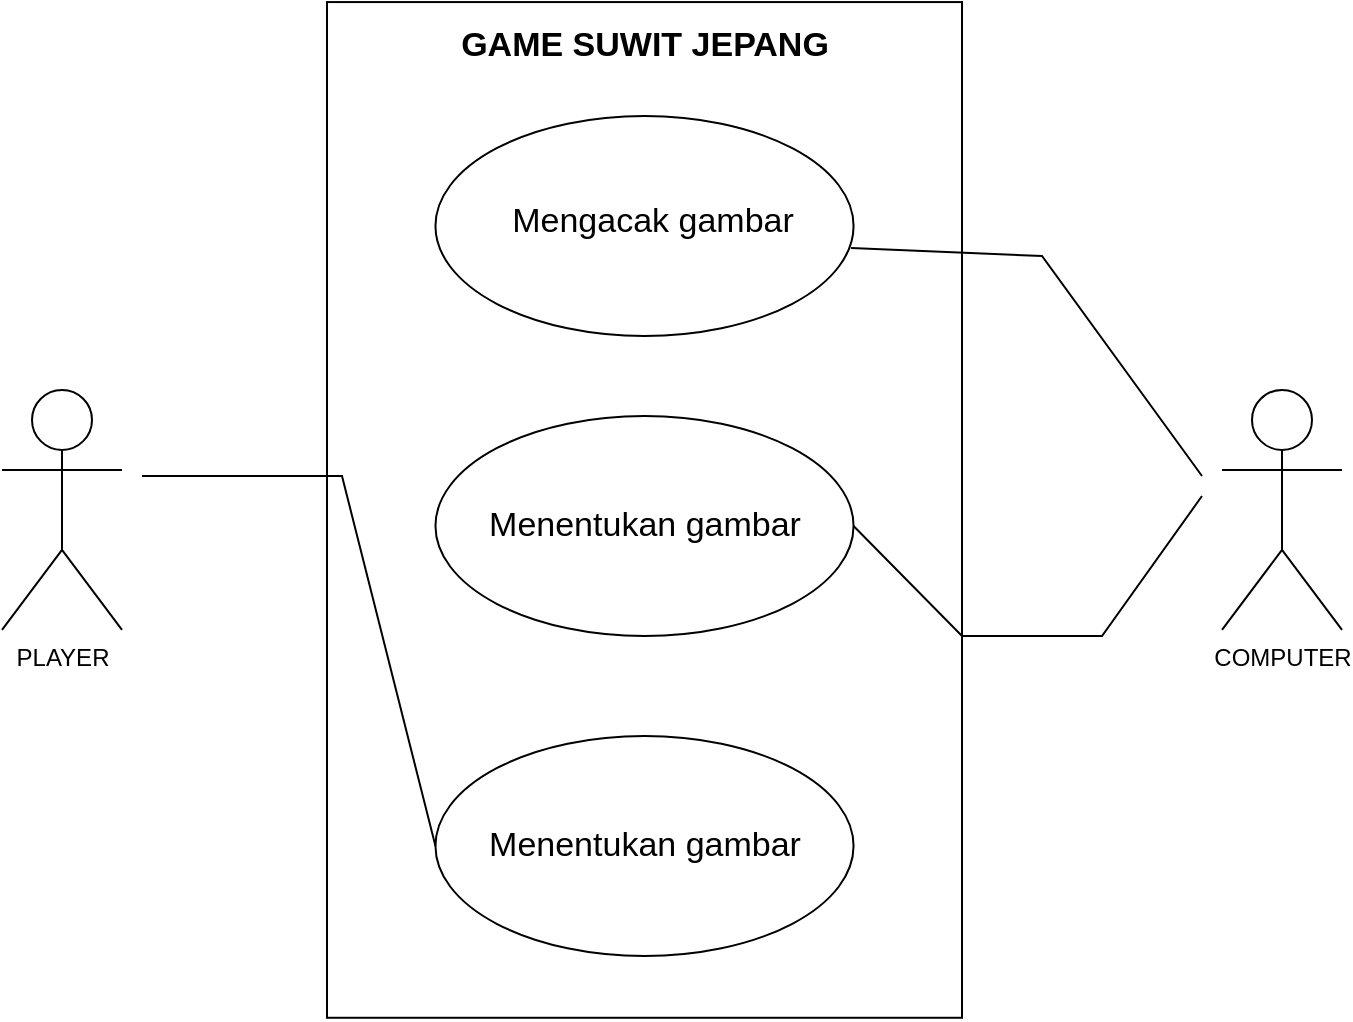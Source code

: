 <mxfile version="22.0.4" type="github">
  <diagram name="Halaman-1" id="p_58rKpDGibx3WNAbqz5">
    <mxGraphModel dx="1222" dy="702" grid="1" gridSize="10" guides="1" tooltips="1" connect="1" arrows="1" fold="1" page="1" pageScale="1" pageWidth="827" pageHeight="1169" math="0" shadow="0">
      <root>
        <mxCell id="0" />
        <mxCell id="1" parent="0" />
        <mxCell id="VMb_2SojXOBkEwM_O3yz-3" value="" style="rounded=0;whiteSpace=wrap;html=1;rotation=-90;" vertex="1" parent="1">
          <mxGeometry x="147.33" y="458.21" width="507.85" height="317.5" as="geometry" />
        </mxCell>
        <mxCell id="VMb_2SojXOBkEwM_O3yz-5" value="GAME SUWIT JEPANG" style="text;strokeColor=none;align=center;fillColor=none;html=1;verticalAlign=middle;whiteSpace=wrap;rounded=0;fontSize=17;fontStyle=1" vertex="1" parent="1">
          <mxGeometry x="300.95" y="370" width="200.61" height="30" as="geometry" />
        </mxCell>
        <mxCell id="VMb_2SojXOBkEwM_O3yz-7" value="" style="ellipse;whiteSpace=wrap;html=1;" vertex="1" parent="1">
          <mxGeometry x="296.73" y="420" width="209.05" height="110" as="geometry" />
        </mxCell>
        <mxCell id="VMb_2SojXOBkEwM_O3yz-8" value="" style="ellipse;whiteSpace=wrap;html=1;" vertex="1" parent="1">
          <mxGeometry x="296.73" y="570" width="209.05" height="110" as="geometry" />
        </mxCell>
        <mxCell id="VMb_2SojXOBkEwM_O3yz-9" value="" style="ellipse;whiteSpace=wrap;html=1;" vertex="1" parent="1">
          <mxGeometry x="296.73" y="730" width="209.05" height="110" as="geometry" />
        </mxCell>
        <mxCell id="VMb_2SojXOBkEwM_O3yz-13" value="Mengacak gambar" style="text;strokeColor=none;align=center;fillColor=none;html=1;verticalAlign=middle;whiteSpace=wrap;rounded=0;fontSize=17;" vertex="1" parent="1">
          <mxGeometry x="331.26" y="458.21" width="148.74" height="30" as="geometry" />
        </mxCell>
        <mxCell id="VMb_2SojXOBkEwM_O3yz-14" value="Menentukan gambar" style="text;strokeColor=none;align=center;fillColor=none;html=1;verticalAlign=middle;whiteSpace=wrap;rounded=0;fontSize=17;" vertex="1" parent="1">
          <mxGeometry x="321.89" y="610" width="158.74" height="30" as="geometry" />
        </mxCell>
        <mxCell id="VMb_2SojXOBkEwM_O3yz-16" value="Menentukan gambar" style="text;strokeColor=none;align=center;fillColor=none;html=1;verticalAlign=middle;whiteSpace=wrap;rounded=0;fontSize=17;" vertex="1" parent="1">
          <mxGeometry x="321.88" y="770" width="158.74" height="30" as="geometry" />
        </mxCell>
        <mxCell id="VMb_2SojXOBkEwM_O3yz-17" value="PLAYER" style="shape=umlActor;verticalLabelPosition=bottom;verticalAlign=top;html=1;outlineConnect=0;" vertex="1" parent="1">
          <mxGeometry x="80" y="556.96" width="60" height="120" as="geometry" />
        </mxCell>
        <mxCell id="VMb_2SojXOBkEwM_O3yz-18" value="COMPUTER" style="shape=umlActor;verticalLabelPosition=bottom;verticalAlign=top;html=1;outlineConnect=0;" vertex="1" parent="1">
          <mxGeometry x="690" y="556.96" width="60" height="120" as="geometry" />
        </mxCell>
        <mxCell id="VMb_2SojXOBkEwM_O3yz-19" value="" style="endArrow=none;html=1;rounded=0;entryX=0;entryY=0.5;entryDx=0;entryDy=0;" edge="1" parent="1" target="VMb_2SojXOBkEwM_O3yz-9">
          <mxGeometry width="50" height="50" relative="1" as="geometry">
            <mxPoint x="150" y="600" as="sourcePoint" />
            <mxPoint x="440" y="610" as="targetPoint" />
            <Array as="points">
              <mxPoint x="250" y="600" />
            </Array>
          </mxGeometry>
        </mxCell>
        <mxCell id="VMb_2SojXOBkEwM_O3yz-20" value="" style="endArrow=none;html=1;rounded=0;exitX=0.994;exitY=0.6;exitDx=0;exitDy=0;exitPerimeter=0;" edge="1" parent="1" source="VMb_2SojXOBkEwM_O3yz-7">
          <mxGeometry width="50" height="50" relative="1" as="geometry">
            <mxPoint x="390" y="660" as="sourcePoint" />
            <mxPoint x="680" y="600" as="targetPoint" />
            <Array as="points">
              <mxPoint x="600" y="490" />
            </Array>
          </mxGeometry>
        </mxCell>
        <mxCell id="VMb_2SojXOBkEwM_O3yz-21" value="" style="endArrow=none;html=1;rounded=0;exitX=1;exitY=0.5;exitDx=0;exitDy=0;" edge="1" parent="1" source="VMb_2SojXOBkEwM_O3yz-8">
          <mxGeometry width="50" height="50" relative="1" as="geometry">
            <mxPoint x="515" y="496" as="sourcePoint" />
            <mxPoint x="680" y="610" as="targetPoint" />
            <Array as="points">
              <mxPoint x="560" y="680" />
              <mxPoint x="630" y="680" />
            </Array>
          </mxGeometry>
        </mxCell>
      </root>
    </mxGraphModel>
  </diagram>
</mxfile>
